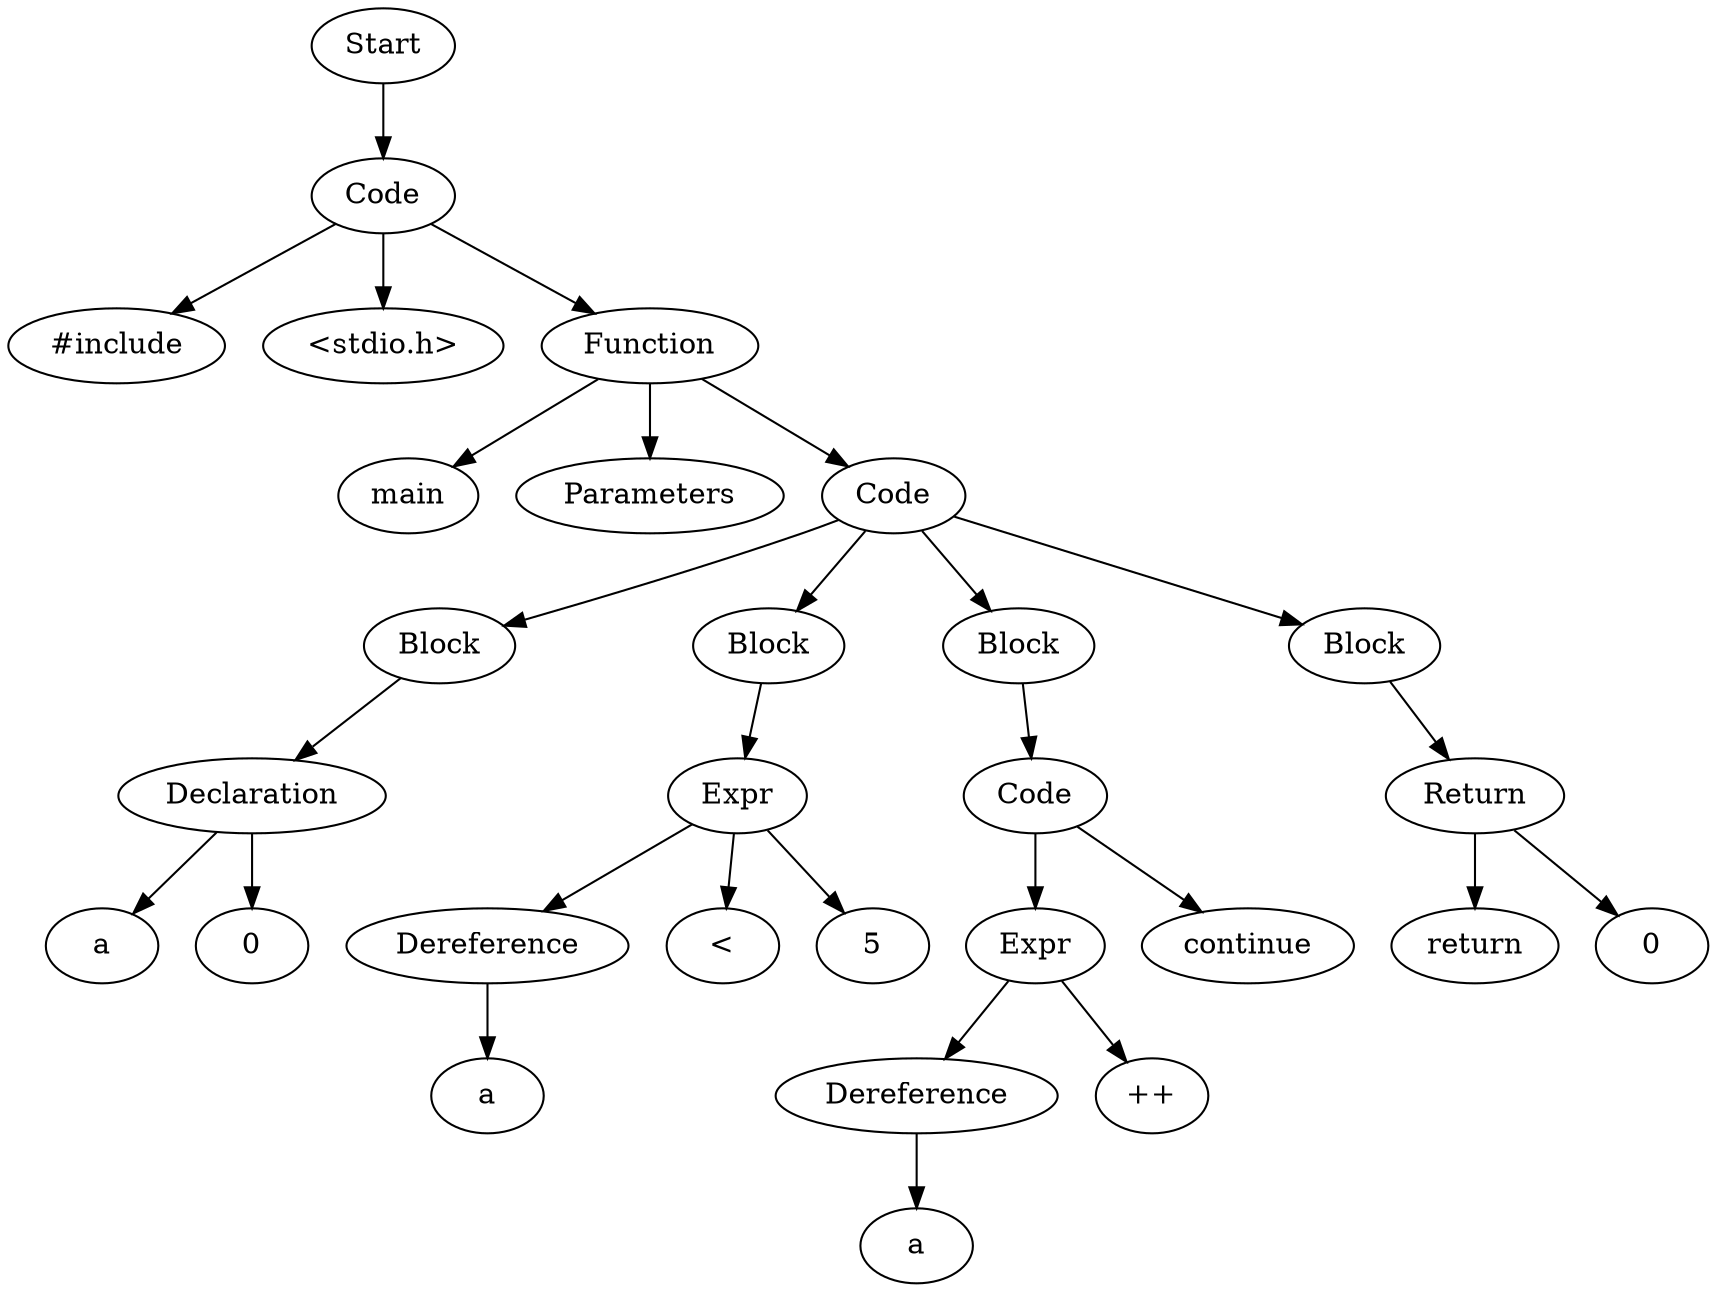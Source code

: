 digraph AST {
  "124269171247136" [label="Start"];
  "124269171247136" -> "124269169338416";
  "124269169338416" [label="Code"];
  "124269169338416" -> "124269169336304";
  "124269169338416" -> "124269169337216";
  "124269169338416" -> "124269169337264";
  "124269169336304" [label="#include"];
  "124269169337216" [label="<stdio.h>"];
  "124269169337264" [label="Function"];
  "124269169337264" -> "124269169335632";
  "124269169337264" -> "124269169336208";
  "124269169337264" -> "124269169336256";
  "124269169335632" [label="main"];
  "124269169336208" [label="Parameters"];
  "124269169336256" [label="Code"];
  "124269169336256" -> "124269169335584";
  "124269169336256" -> "124269169334576";
  "124269169336256" -> "124269169337552";
  "124269169336256" -> "124269169329488";
  "124269169335584" [label="Block"];
  "124269169335584" -> "124269169334768";
  "124269169334768" [label="Declaration"];
  "124269169334768" -> "124269169334864";
  "124269169334768" -> "124269169334816";
  "124269169334864" [label="a"];
  "124269169334816" [label="0"];
  "124269169334576" [label="Block"];
  "124269169334576" -> "124269169334720";
  "124269169334720" [label="Expr"];
  "124269169334720" -> "124269169335728";
  "124269169334720" -> "124269169334480";
  "124269169334720" -> "124269169335776";
  "124269169335728" [label="Dereference"];
  "124269169335728" -> "124269169334528";
  "124269169334528" [label="a"];
  "124269169334480" [label="<"];
  "124269169335776" [label="5"];
  "124269169337552" [label="Block"];
  "124269169337552" -> "124269169335488";
  "124269169335488" [label="Code"];
  "124269169335488" -> "124269169331504";
  "124269169335488" -> "124269169337456";
  "124269169331504" [label="Expr"];
  "124269169331504" -> "124269169337504";
  "124269169331504" -> "124269169331216";
  "124269169337504" [label="Dereference"];
  "124269169337504" -> "124269169332464";
  "124269169332464" [label="a"];
  "124269169331216" [label="++"];
  "124269169337456" [label="continue"];
  "124269169329488" [label="Block"];
  "124269169329488" -> "124269169332512";
  "124269169332512" [label="Return"];
  "124269169332512" -> "124269169332704";
  "124269169332512" -> "124269169332752";
  "124269169332704" [label="return"];
  "124269169332752" [label="0"];
}
